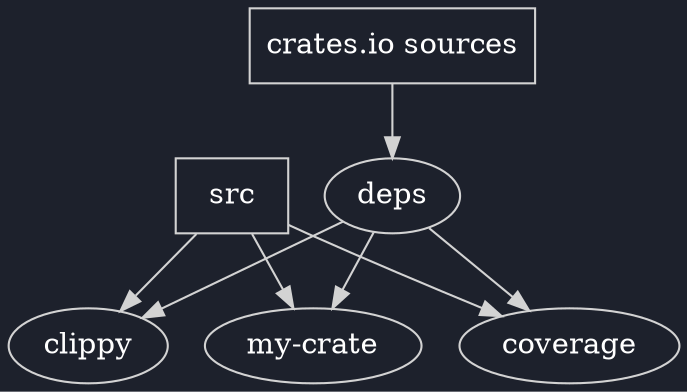 strict digraph G {
  bgcolor="#1d212c"
  node[
    color="lightgray"
    fontcolor="white"
  ];
  edge[
    color="lightgray"
  ];

  "crates.io sources" [shape=box];
  src [shape=box];

  "crates.io sources" -> deps;
  "crates.io sources" -> deps;

  src -> clippy;
  src -> "my-crate";
  src -> coverage;

  deps -> clippy;
  deps -> "my-crate";
  deps -> coverage;
}
